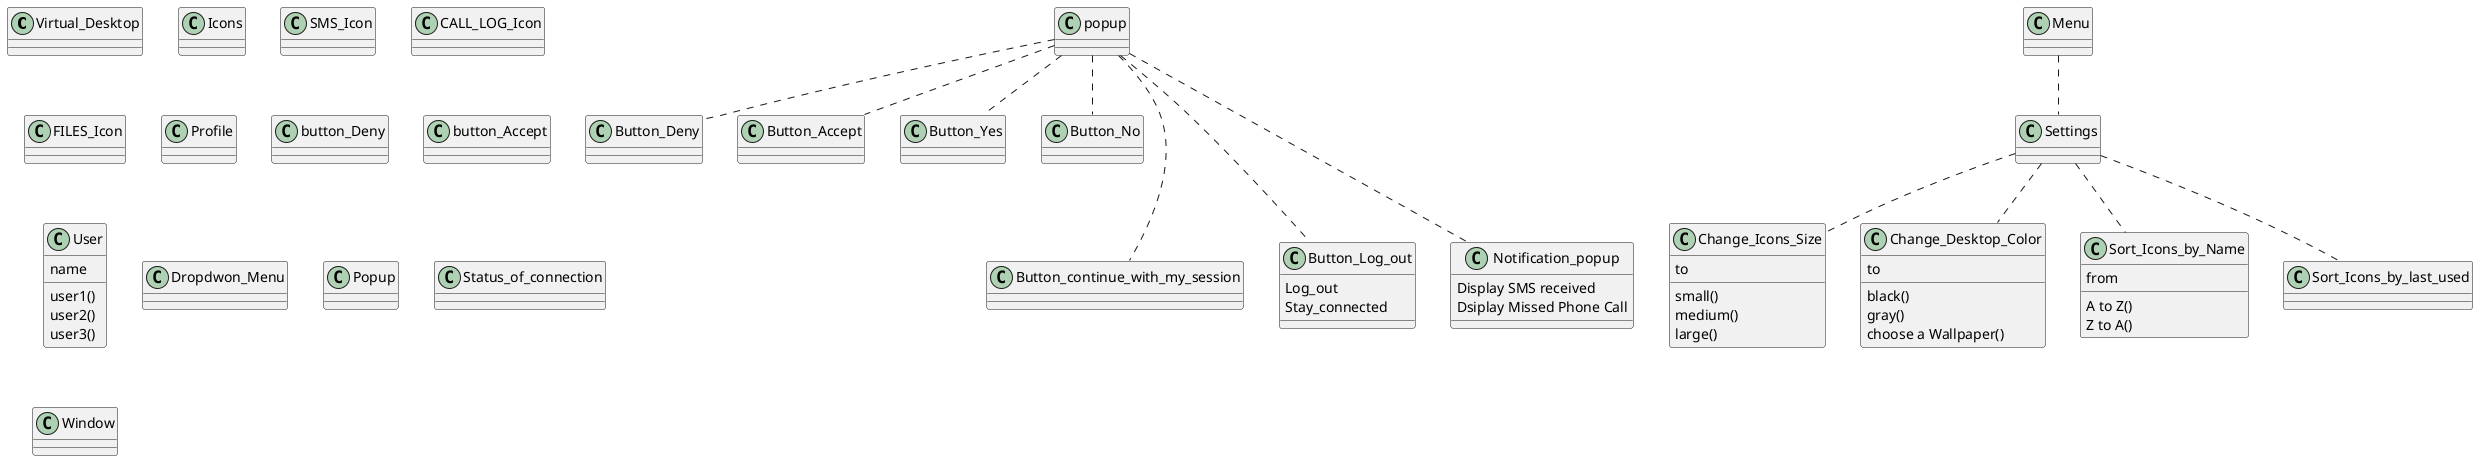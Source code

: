 @startuml
class Virtual_Desktop {
}
class Icons {
}
class SMS_Icon {
}
class CALL_LOG_Icon {
}
class FILES_Icon {
}
class Profile {
}
class button_Deny {
}
class button_Accept
popup .. Button_Deny
popup .. Button_Accept
popup .. Button_Yes
popup .. Button_No
popup -.- Button_continue_with_my_session
popup -.- Button_Log_out
popup -.- Notification_popup

class Button_Log_out {
Log_out
Stay_connected
}

class Change_Icons_Size {
to
small()
medium()
large()
}

class Change_Desktop_Color {
to
black()
gray()
choose a Wallpaper()
}

class Sort_Icons_by_Name {
from
A to Z()
Z to A()
}

Menu .. Settings
Settings .. Change_Icons_Size
Settings .. Change_Desktop_Color
Settings .. Sort_Icons_by_Name
Settings .. Sort_Icons_by_last_used

class User {
name
user1()
user2()
user3()
}
class Dropdwon_Menu {
}
class Popup {
}
class Settings {
}
class Status_of_connection {
}
class Window {
}
class Button_Yes {
}
class Button_No {
}
class Notification_popup {
Display SMS received
Dsiplay Missed Phone Call
}

@enduml